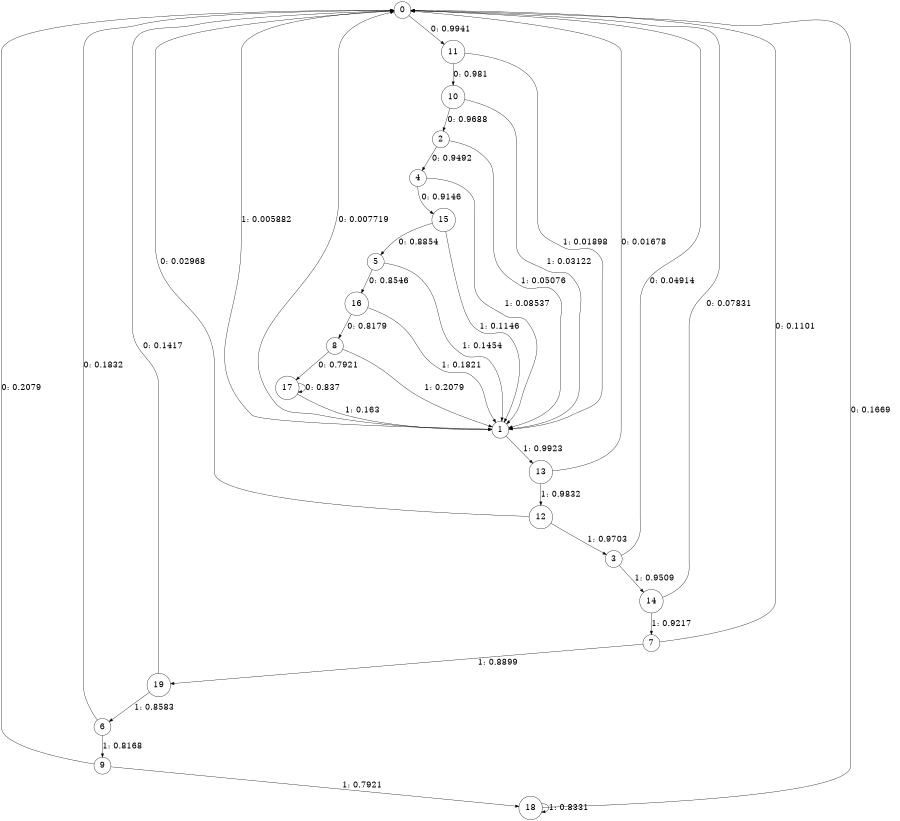 digraph "ch4_random_source_L10" {
size = "6,8.5";
ratio = "fill";
node [shape = circle];
node [fontsize = 24];
edge [fontsize = 24];
0 -> 11 [label = "0: 0.9941   "];
0 -> 1 [label = "1: 0.005882  "];
1 -> 0 [label = "0: 0.007719  "];
1 -> 13 [label = "1: 0.9923   "];
2 -> 4 [label = "0: 0.9492   "];
2 -> 1 [label = "1: 0.05076  "];
3 -> 0 [label = "0: 0.04914  "];
3 -> 14 [label = "1: 0.9509   "];
4 -> 15 [label = "0: 0.9146   "];
4 -> 1 [label = "1: 0.08537  "];
5 -> 16 [label = "0: 0.8546   "];
5 -> 1 [label = "1: 0.1454   "];
6 -> 0 [label = "0: 0.1832   "];
6 -> 9 [label = "1: 0.8168   "];
7 -> 0 [label = "0: 0.1101   "];
7 -> 19 [label = "1: 0.8899   "];
8 -> 17 [label = "0: 0.7921   "];
8 -> 1 [label = "1: 0.2079   "];
9 -> 0 [label = "0: 0.2079   "];
9 -> 18 [label = "1: 0.7921   "];
10 -> 2 [label = "0: 0.9688   "];
10 -> 1 [label = "1: 0.03122  "];
11 -> 10 [label = "0: 0.981    "];
11 -> 1 [label = "1: 0.01898  "];
12 -> 0 [label = "0: 0.02968  "];
12 -> 3 [label = "1: 0.9703   "];
13 -> 0 [label = "0: 0.01678  "];
13 -> 12 [label = "1: 0.9832   "];
14 -> 0 [label = "0: 0.07831  "];
14 -> 7 [label = "1: 0.9217   "];
15 -> 5 [label = "0: 0.8854   "];
15 -> 1 [label = "1: 0.1146   "];
16 -> 8 [label = "0: 0.8179   "];
16 -> 1 [label = "1: 0.1821   "];
17 -> 17 [label = "0: 0.837    "];
17 -> 1 [label = "1: 0.163    "];
18 -> 0 [label = "0: 0.1669   "];
18 -> 18 [label = "1: 0.8331   "];
19 -> 0 [label = "0: 0.1417   "];
19 -> 6 [label = "1: 0.8583   "];
}
